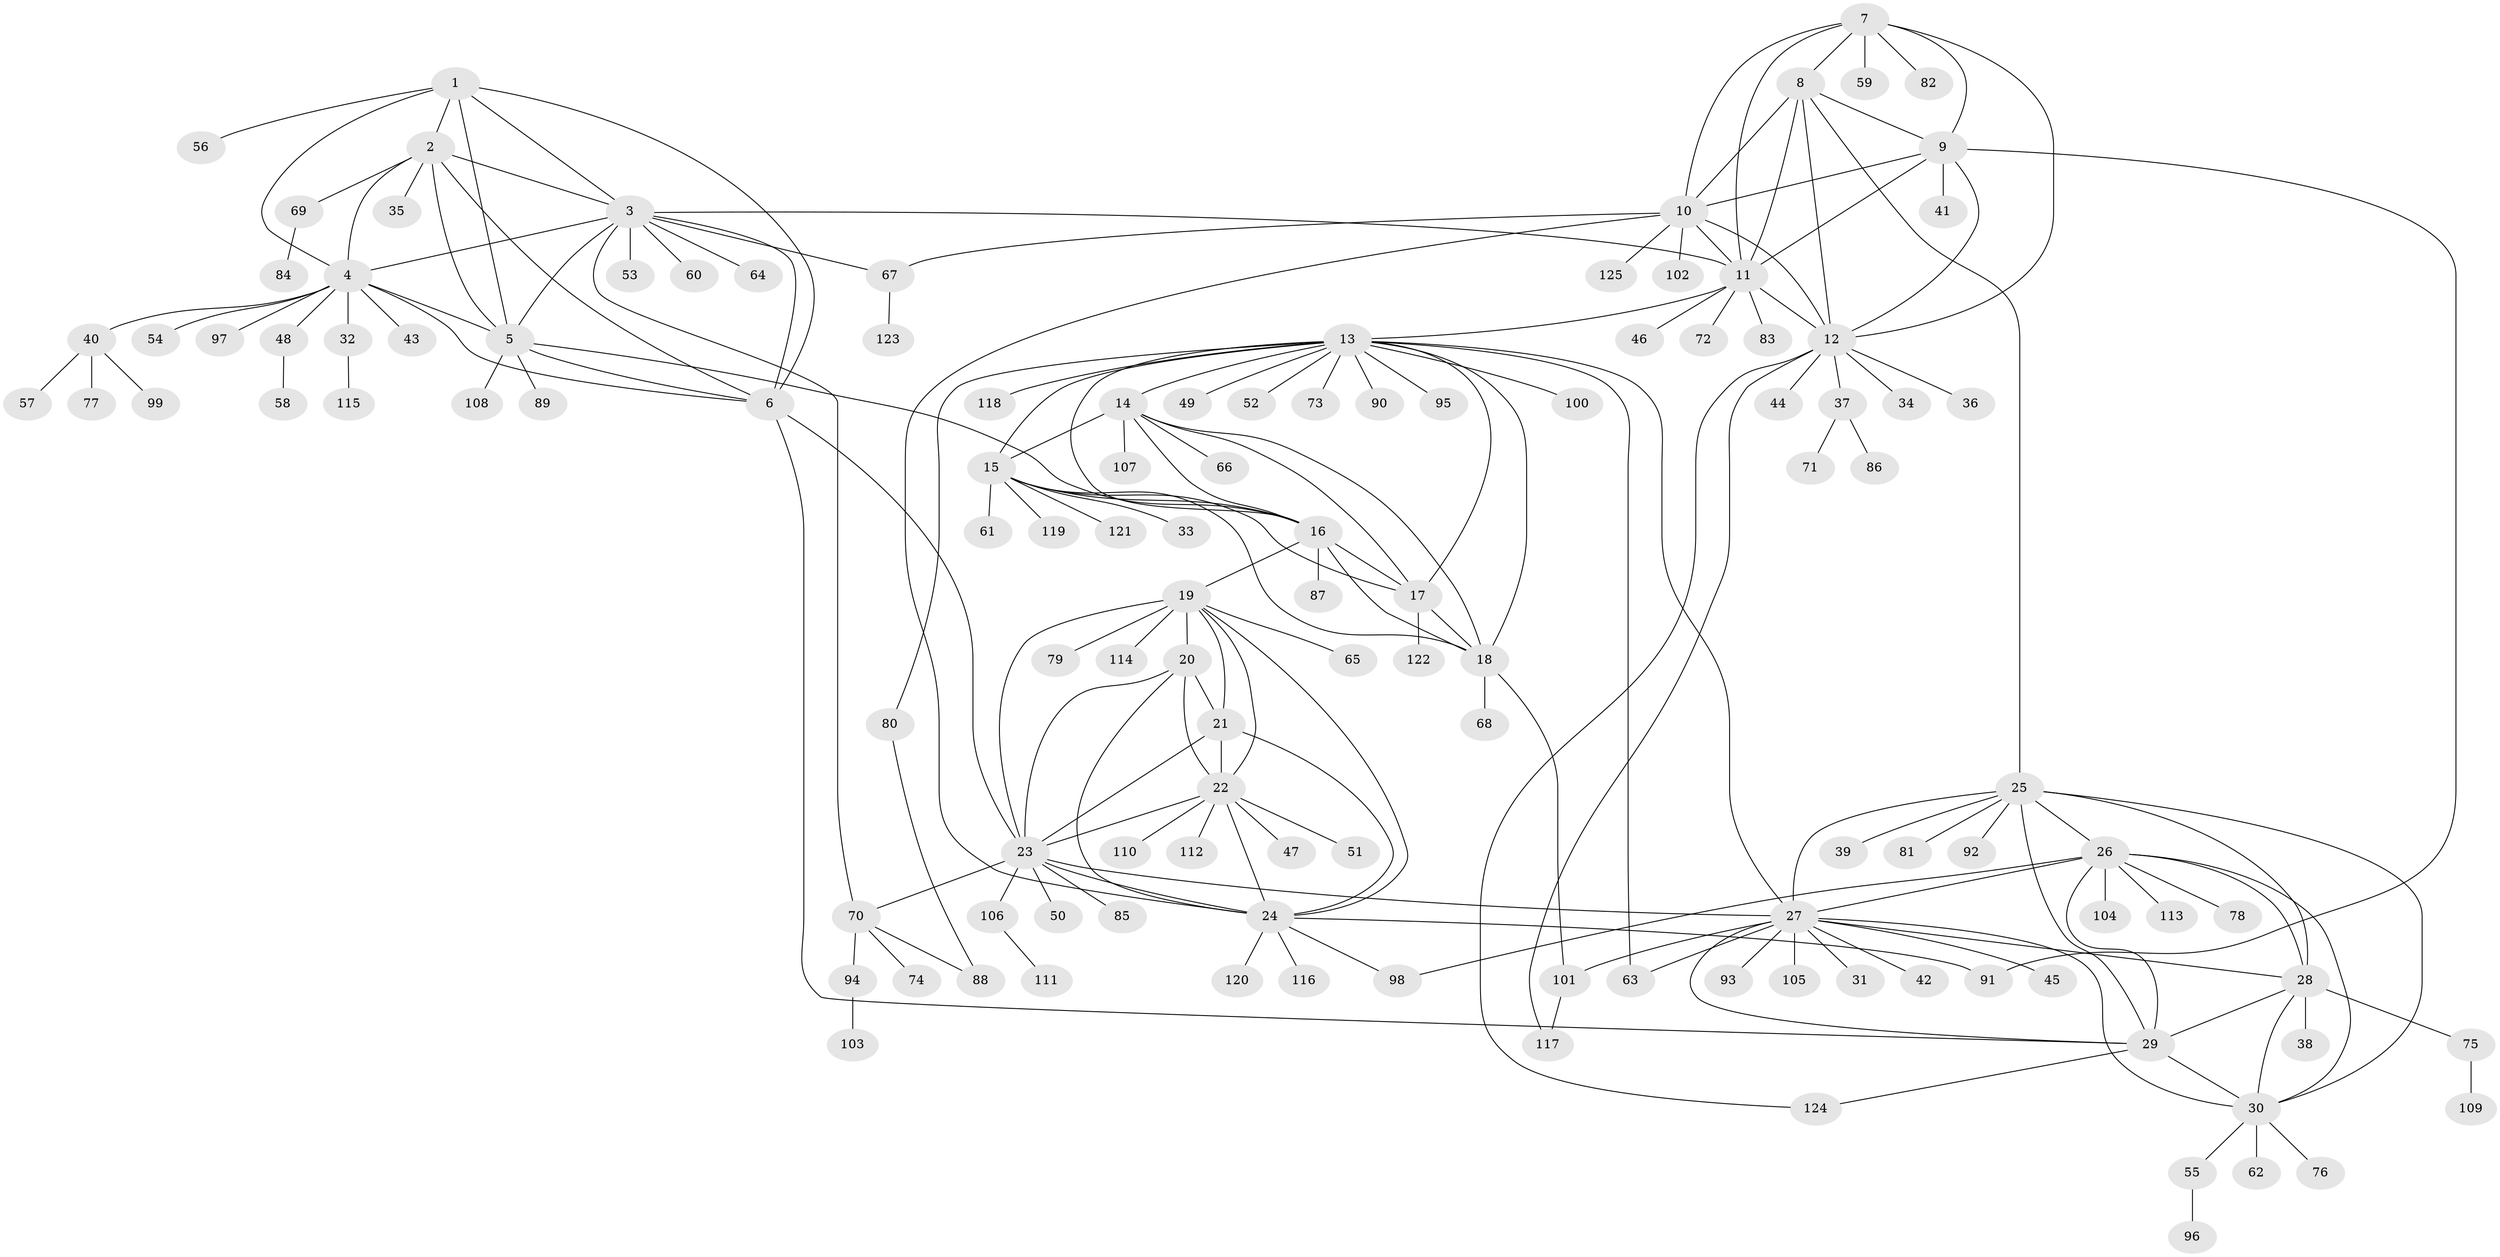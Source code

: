 // Generated by graph-tools (version 1.1) at 2025/11/02/27/25 16:11:30]
// undirected, 125 vertices, 189 edges
graph export_dot {
graph [start="1"]
  node [color=gray90,style=filled];
  1;
  2;
  3;
  4;
  5;
  6;
  7;
  8;
  9;
  10;
  11;
  12;
  13;
  14;
  15;
  16;
  17;
  18;
  19;
  20;
  21;
  22;
  23;
  24;
  25;
  26;
  27;
  28;
  29;
  30;
  31;
  32;
  33;
  34;
  35;
  36;
  37;
  38;
  39;
  40;
  41;
  42;
  43;
  44;
  45;
  46;
  47;
  48;
  49;
  50;
  51;
  52;
  53;
  54;
  55;
  56;
  57;
  58;
  59;
  60;
  61;
  62;
  63;
  64;
  65;
  66;
  67;
  68;
  69;
  70;
  71;
  72;
  73;
  74;
  75;
  76;
  77;
  78;
  79;
  80;
  81;
  82;
  83;
  84;
  85;
  86;
  87;
  88;
  89;
  90;
  91;
  92;
  93;
  94;
  95;
  96;
  97;
  98;
  99;
  100;
  101;
  102;
  103;
  104;
  105;
  106;
  107;
  108;
  109;
  110;
  111;
  112;
  113;
  114;
  115;
  116;
  117;
  118;
  119;
  120;
  121;
  122;
  123;
  124;
  125;
  1 -- 2;
  1 -- 3;
  1 -- 4;
  1 -- 5;
  1 -- 6;
  1 -- 56;
  2 -- 3;
  2 -- 4;
  2 -- 5;
  2 -- 6;
  2 -- 35;
  2 -- 69;
  3 -- 4;
  3 -- 5;
  3 -- 6;
  3 -- 11;
  3 -- 53;
  3 -- 60;
  3 -- 64;
  3 -- 67;
  3 -- 70;
  4 -- 5;
  4 -- 6;
  4 -- 32;
  4 -- 40;
  4 -- 43;
  4 -- 48;
  4 -- 54;
  4 -- 97;
  5 -- 6;
  5 -- 16;
  5 -- 89;
  5 -- 108;
  6 -- 23;
  6 -- 29;
  7 -- 8;
  7 -- 9;
  7 -- 10;
  7 -- 11;
  7 -- 12;
  7 -- 59;
  7 -- 82;
  8 -- 9;
  8 -- 10;
  8 -- 11;
  8 -- 12;
  8 -- 25;
  9 -- 10;
  9 -- 11;
  9 -- 12;
  9 -- 41;
  9 -- 91;
  10 -- 11;
  10 -- 12;
  10 -- 24;
  10 -- 67;
  10 -- 102;
  10 -- 125;
  11 -- 12;
  11 -- 13;
  11 -- 46;
  11 -- 72;
  11 -- 83;
  12 -- 34;
  12 -- 36;
  12 -- 37;
  12 -- 44;
  12 -- 117;
  12 -- 124;
  13 -- 14;
  13 -- 15;
  13 -- 16;
  13 -- 17;
  13 -- 18;
  13 -- 27;
  13 -- 49;
  13 -- 52;
  13 -- 63;
  13 -- 73;
  13 -- 80;
  13 -- 90;
  13 -- 95;
  13 -- 100;
  13 -- 118;
  14 -- 15;
  14 -- 16;
  14 -- 17;
  14 -- 18;
  14 -- 66;
  14 -- 107;
  15 -- 16;
  15 -- 17;
  15 -- 18;
  15 -- 33;
  15 -- 61;
  15 -- 119;
  15 -- 121;
  16 -- 17;
  16 -- 18;
  16 -- 19;
  16 -- 87;
  17 -- 18;
  17 -- 122;
  18 -- 68;
  18 -- 101;
  19 -- 20;
  19 -- 21;
  19 -- 22;
  19 -- 23;
  19 -- 24;
  19 -- 65;
  19 -- 79;
  19 -- 114;
  20 -- 21;
  20 -- 22;
  20 -- 23;
  20 -- 24;
  21 -- 22;
  21 -- 23;
  21 -- 24;
  22 -- 23;
  22 -- 24;
  22 -- 47;
  22 -- 51;
  22 -- 110;
  22 -- 112;
  23 -- 24;
  23 -- 27;
  23 -- 50;
  23 -- 70;
  23 -- 85;
  23 -- 106;
  24 -- 91;
  24 -- 98;
  24 -- 116;
  24 -- 120;
  25 -- 26;
  25 -- 27;
  25 -- 28;
  25 -- 29;
  25 -- 30;
  25 -- 39;
  25 -- 81;
  25 -- 92;
  26 -- 27;
  26 -- 28;
  26 -- 29;
  26 -- 30;
  26 -- 78;
  26 -- 98;
  26 -- 104;
  26 -- 113;
  27 -- 28;
  27 -- 29;
  27 -- 30;
  27 -- 31;
  27 -- 42;
  27 -- 45;
  27 -- 63;
  27 -- 93;
  27 -- 101;
  27 -- 105;
  28 -- 29;
  28 -- 30;
  28 -- 38;
  28 -- 75;
  29 -- 30;
  29 -- 124;
  30 -- 55;
  30 -- 62;
  30 -- 76;
  32 -- 115;
  37 -- 71;
  37 -- 86;
  40 -- 57;
  40 -- 77;
  40 -- 99;
  48 -- 58;
  55 -- 96;
  67 -- 123;
  69 -- 84;
  70 -- 74;
  70 -- 88;
  70 -- 94;
  75 -- 109;
  80 -- 88;
  94 -- 103;
  101 -- 117;
  106 -- 111;
}
